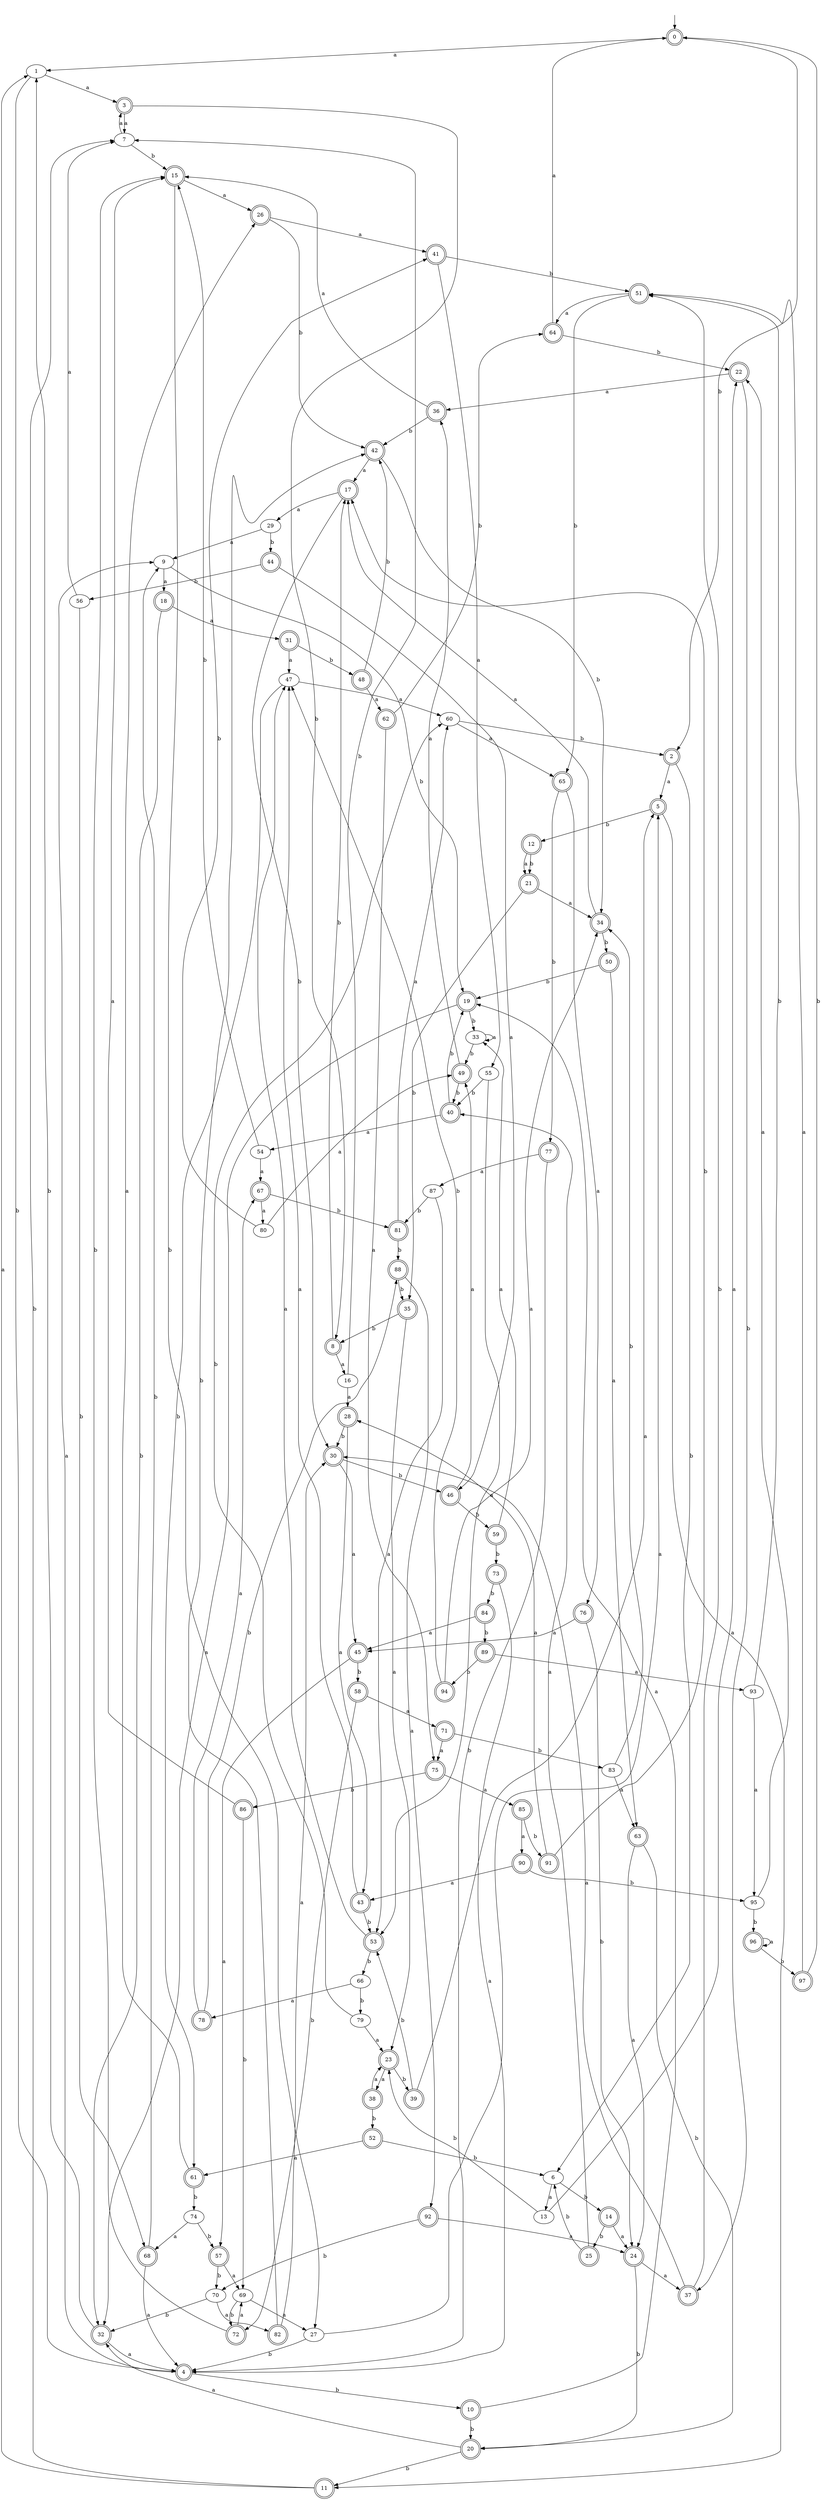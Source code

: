 digraph RandomDFA {
  __start0 [label="", shape=none];
  __start0 -> 0 [label=""];
  0 [shape=circle] [shape=doublecircle]
  0 -> 1 [label="a"]
  0 -> 2 [label="b"]
  1
  1 -> 3 [label="a"]
  1 -> 4 [label="b"]
  2 [shape=doublecircle]
  2 -> 5 [label="a"]
  2 -> 6 [label="b"]
  3 [shape=doublecircle]
  3 -> 7 [label="a"]
  3 -> 8 [label="b"]
  4 [shape=doublecircle]
  4 -> 9 [label="a"]
  4 -> 10 [label="b"]
  5 [shape=doublecircle]
  5 -> 11 [label="a"]
  5 -> 12 [label="b"]
  6
  6 -> 13 [label="a"]
  6 -> 14 [label="b"]
  7
  7 -> 3 [label="a"]
  7 -> 15 [label="b"]
  8 [shape=doublecircle]
  8 -> 16 [label="a"]
  8 -> 17 [label="b"]
  9
  9 -> 18 [label="a"]
  9 -> 19 [label="b"]
  10 [shape=doublecircle]
  10 -> 19 [label="a"]
  10 -> 20 [label="b"]
  11 [shape=doublecircle]
  11 -> 1 [label="a"]
  11 -> 7 [label="b"]
  12 [shape=doublecircle]
  12 -> 21 [label="a"]
  12 -> 21 [label="b"]
  13
  13 -> 22 [label="a"]
  13 -> 23 [label="b"]
  14 [shape=doublecircle]
  14 -> 24 [label="a"]
  14 -> 25 [label="b"]
  15 [shape=doublecircle]
  15 -> 26 [label="a"]
  15 -> 27 [label="b"]
  16
  16 -> 28 [label="a"]
  16 -> 7 [label="b"]
  17 [shape=doublecircle]
  17 -> 29 [label="a"]
  17 -> 30 [label="b"]
  18 [shape=doublecircle]
  18 -> 31 [label="a"]
  18 -> 32 [label="b"]
  19 [shape=doublecircle]
  19 -> 32 [label="a"]
  19 -> 33 [label="b"]
  20 [shape=doublecircle]
  20 -> 32 [label="a"]
  20 -> 11 [label="b"]
  21 [shape=doublecircle]
  21 -> 34 [label="a"]
  21 -> 35 [label="b"]
  22 [shape=doublecircle]
  22 -> 36 [label="a"]
  22 -> 37 [label="b"]
  23 [shape=doublecircle]
  23 -> 38 [label="a"]
  23 -> 39 [label="b"]
  24 [shape=doublecircle]
  24 -> 37 [label="a"]
  24 -> 20 [label="b"]
  25 [shape=doublecircle]
  25 -> 40 [label="a"]
  25 -> 6 [label="b"]
  26 [shape=doublecircle]
  26 -> 41 [label="a"]
  26 -> 42 [label="b"]
  27
  27 -> 5 [label="a"]
  27 -> 4 [label="b"]
  28 [shape=doublecircle]
  28 -> 43 [label="a"]
  28 -> 30 [label="b"]
  29
  29 -> 9 [label="a"]
  29 -> 44 [label="b"]
  30 [shape=doublecircle]
  30 -> 45 [label="a"]
  30 -> 46 [label="b"]
  31 [shape=doublecircle]
  31 -> 47 [label="a"]
  31 -> 48 [label="b"]
  32 [shape=doublecircle]
  32 -> 4 [label="a"]
  32 -> 1 [label="b"]
  33
  33 -> 33 [label="a"]
  33 -> 49 [label="b"]
  34 [shape=doublecircle]
  34 -> 17 [label="a"]
  34 -> 50 [label="b"]
  35 [shape=doublecircle]
  35 -> 23 [label="a"]
  35 -> 8 [label="b"]
  36 [shape=doublecircle]
  36 -> 15 [label="a"]
  36 -> 42 [label="b"]
  37 [shape=doublecircle]
  37 -> 30 [label="a"]
  37 -> 51 [label="b"]
  38 [shape=doublecircle]
  38 -> 23 [label="a"]
  38 -> 52 [label="b"]
  39 [shape=doublecircle]
  39 -> 5 [label="a"]
  39 -> 53 [label="b"]
  40 [shape=doublecircle]
  40 -> 54 [label="a"]
  40 -> 19 [label="b"]
  41 [shape=doublecircle]
  41 -> 55 [label="a"]
  41 -> 51 [label="b"]
  42 [shape=doublecircle]
  42 -> 17 [label="a"]
  42 -> 34 [label="b"]
  43 [shape=doublecircle]
  43 -> 47 [label="a"]
  43 -> 53 [label="b"]
  44 [shape=doublecircle]
  44 -> 46 [label="a"]
  44 -> 56 [label="b"]
  45 [shape=doublecircle]
  45 -> 57 [label="a"]
  45 -> 58 [label="b"]
  46 [shape=doublecircle]
  46 -> 49 [label="a"]
  46 -> 59 [label="b"]
  47
  47 -> 60 [label="a"]
  47 -> 61 [label="b"]
  48 [shape=doublecircle]
  48 -> 62 [label="a"]
  48 -> 42 [label="b"]
  49 [shape=doublecircle]
  49 -> 36 [label="a"]
  49 -> 40 [label="b"]
  50 [shape=doublecircle]
  50 -> 63 [label="a"]
  50 -> 19 [label="b"]
  51 [shape=doublecircle]
  51 -> 64 [label="a"]
  51 -> 65 [label="b"]
  52 [shape=doublecircle]
  52 -> 61 [label="a"]
  52 -> 6 [label="b"]
  53 [shape=doublecircle]
  53 -> 47 [label="a"]
  53 -> 66 [label="b"]
  54
  54 -> 67 [label="a"]
  54 -> 15 [label="b"]
  55
  55 -> 53 [label="a"]
  55 -> 40 [label="b"]
  56
  56 -> 7 [label="a"]
  56 -> 68 [label="b"]
  57 [shape=doublecircle]
  57 -> 69 [label="a"]
  57 -> 70 [label="b"]
  58 [shape=doublecircle]
  58 -> 71 [label="a"]
  58 -> 72 [label="b"]
  59 [shape=doublecircle]
  59 -> 33 [label="a"]
  59 -> 73 [label="b"]
  60
  60 -> 65 [label="a"]
  60 -> 2 [label="b"]
  61 [shape=doublecircle]
  61 -> 26 [label="a"]
  61 -> 74 [label="b"]
  62 [shape=doublecircle]
  62 -> 75 [label="a"]
  62 -> 64 [label="b"]
  63 [shape=doublecircle]
  63 -> 24 [label="a"]
  63 -> 20 [label="b"]
  64 [shape=doublecircle]
  64 -> 0 [label="a"]
  64 -> 22 [label="b"]
  65 [shape=doublecircle]
  65 -> 76 [label="a"]
  65 -> 77 [label="b"]
  66
  66 -> 78 [label="a"]
  66 -> 79 [label="b"]
  67 [shape=doublecircle]
  67 -> 80 [label="a"]
  67 -> 81 [label="b"]
  68 [shape=doublecircle]
  68 -> 4 [label="a"]
  68 -> 9 [label="b"]
  69
  69 -> 27 [label="a"]
  69 -> 72 [label="b"]
  70
  70 -> 82 [label="a"]
  70 -> 32 [label="b"]
  71 [shape=doublecircle]
  71 -> 75 [label="a"]
  71 -> 83 [label="b"]
  72 [shape=doublecircle]
  72 -> 69 [label="a"]
  72 -> 15 [label="b"]
  73 [shape=doublecircle]
  73 -> 4 [label="a"]
  73 -> 84 [label="b"]
  74
  74 -> 68 [label="a"]
  74 -> 57 [label="b"]
  75 [shape=doublecircle]
  75 -> 85 [label="a"]
  75 -> 86 [label="b"]
  76 [shape=doublecircle]
  76 -> 45 [label="a"]
  76 -> 24 [label="b"]
  77 [shape=doublecircle]
  77 -> 87 [label="a"]
  77 -> 4 [label="b"]
  78 [shape=doublecircle]
  78 -> 67 [label="a"]
  78 -> 88 [label="b"]
  79
  79 -> 23 [label="a"]
  79 -> 60 [label="b"]
  80
  80 -> 49 [label="a"]
  80 -> 41 [label="b"]
  81 [shape=doublecircle]
  81 -> 60 [label="a"]
  81 -> 88 [label="b"]
  82 [shape=doublecircle]
  82 -> 30 [label="a"]
  82 -> 42 [label="b"]
  83
  83 -> 63 [label="a"]
  83 -> 34 [label="b"]
  84 [shape=doublecircle]
  84 -> 45 [label="a"]
  84 -> 89 [label="b"]
  85 [shape=doublecircle]
  85 -> 90 [label="a"]
  85 -> 91 [label="b"]
  86 [shape=doublecircle]
  86 -> 15 [label="a"]
  86 -> 69 [label="b"]
  87
  87 -> 53 [label="a"]
  87 -> 81 [label="b"]
  88 [shape=doublecircle]
  88 -> 92 [label="a"]
  88 -> 35 [label="b"]
  89 [shape=doublecircle]
  89 -> 93 [label="a"]
  89 -> 94 [label="b"]
  90 [shape=doublecircle]
  90 -> 43 [label="a"]
  90 -> 95 [label="b"]
  91 [shape=doublecircle]
  91 -> 28 [label="a"]
  91 -> 17 [label="b"]
  92 [shape=doublecircle]
  92 -> 24 [label="a"]
  92 -> 70 [label="b"]
  93
  93 -> 95 [label="a"]
  93 -> 51 [label="b"]
  94 [shape=doublecircle]
  94 -> 34 [label="a"]
  94 -> 47 [label="b"]
  95
  95 -> 22 [label="a"]
  95 -> 96 [label="b"]
  96 [shape=doublecircle]
  96 -> 96 [label="a"]
  96 -> 97 [label="b"]
  97 [shape=doublecircle]
  97 -> 51 [label="a"]
  97 -> 0 [label="b"]
}

